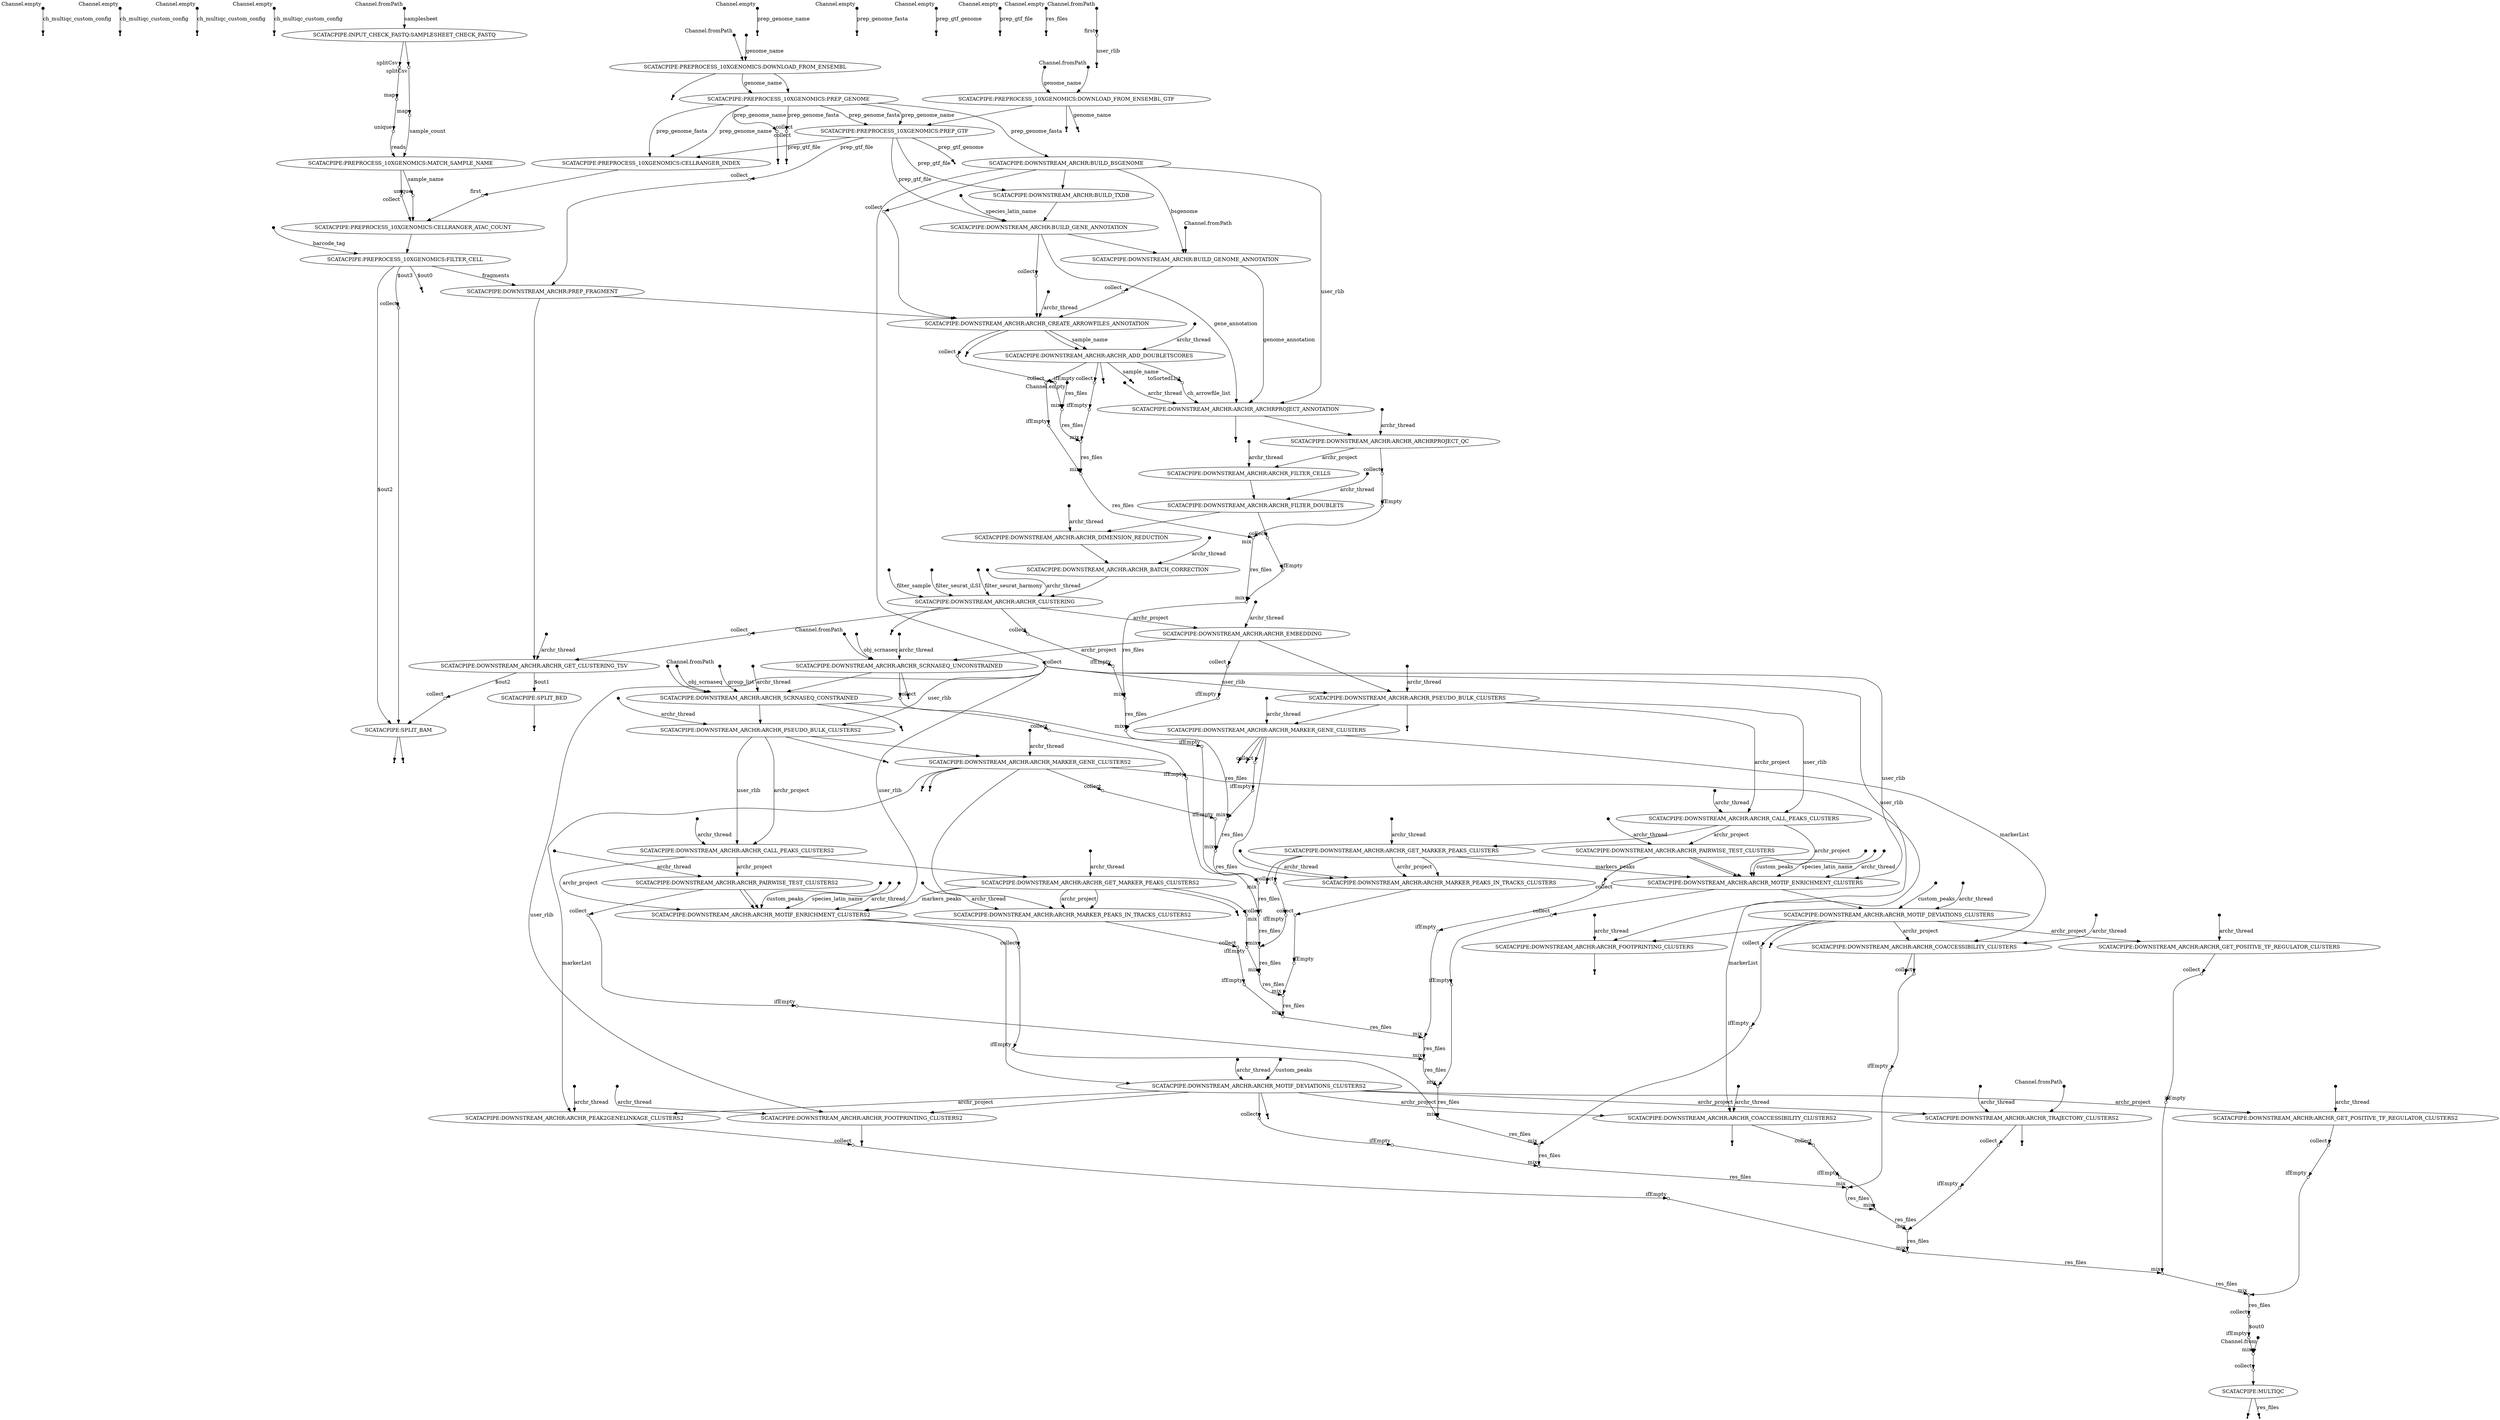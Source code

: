 digraph "pipeline_dag_20220621_094110" {
p0 [shape=point,label="",fixedsize=true,width=0.1,xlabel="Channel.empty"];
p1 [shape=point];
p0 -> p1 [label="ch_multiqc_custom_config"];

p2 [shape=point,label="",fixedsize=true,width=0.1,xlabel="Channel.empty"];
p3 [shape=point];
p2 -> p3 [label="ch_multiqc_custom_config"];

p4 [shape=point,label="",fixedsize=true,width=0.1,xlabel="Channel.empty"];
p5 [shape=point];
p4 -> p5 [label="ch_multiqc_custom_config"];

p6 [shape=point,label="",fixedsize=true,width=0.1,xlabel="Channel.empty"];
p7 [shape=point];
p6 -> p7 [label="ch_multiqc_custom_config"];

p8 [shape=point,label="",fixedsize=true,width=0.1,xlabel="Channel.fromPath"];
p9 [label="SCATACPIPE:INPUT_CHECK_FASTQ:SAMPLESHEET_CHECK_FASTQ"];
p8 -> p9 [label="samplesheet"];

p9 [label="SCATACPIPE:INPUT_CHECK_FASTQ:SAMPLESHEET_CHECK_FASTQ"];
p10 [shape=circle,label="",fixedsize=true,width=0.1,xlabel="splitCsv"];
p9 -> p10;

p9 [label="SCATACPIPE:INPUT_CHECK_FASTQ:SAMPLESHEET_CHECK_FASTQ"];
p13 [shape=circle,label="",fixedsize=true,width=0.1,xlabel="splitCsv"];
p9 -> p13;

p10 [shape=circle,label="",fixedsize=true,width=0.1,xlabel="splitCsv"];
p11 [shape=circle,label="",fixedsize=true,width=0.1,xlabel="map"];
p10 -> p11;

p11 [shape=circle,label="",fixedsize=true,width=0.1,xlabel="map"];
p12 [shape=circle,label="",fixedsize=true,width=0.1,xlabel="unique"];
p11 -> p12;

p12 [shape=circle,label="",fixedsize=true,width=0.1,xlabel="unique"];
p15 [label="SCATACPIPE:PREPROCESS_10XGENOMICS:MATCH_SAMPLE_NAME"];
p12 -> p15 [label="reads"];

p13 [shape=circle,label="",fixedsize=true,width=0.1,xlabel="splitCsv"];
p14 [shape=circle,label="",fixedsize=true,width=0.1,xlabel="map"];
p13 -> p14;

p14 [shape=circle,label="",fixedsize=true,width=0.1,xlabel="map"];
p15 [label="SCATACPIPE:PREPROCESS_10XGENOMICS:MATCH_SAMPLE_NAME"];
p14 -> p15 [label="sample_count"];

p15 [label="SCATACPIPE:PREPROCESS_10XGENOMICS:MATCH_SAMPLE_NAME"];
p29 [shape=circle,label="",fixedsize=true,width=0.1,xlabel="unique"];
p15 -> p29 [label="sample_name"];

p15 [label="SCATACPIPE:PREPROCESS_10XGENOMICS:MATCH_SAMPLE_NAME"];
p30 [shape=circle,label="",fixedsize=true,width=0.1,xlabel="collect"];
p15 -> p30;

p16 [shape=point,label="",fixedsize=true,width=0.1,xlabel="Channel.fromPath"];
p18 [label="SCATACPIPE:PREPROCESS_10XGENOMICS:DOWNLOAD_FROM_ENSEMBL"];
p16 -> p18;

p17 [shape=point,label="",fixedsize=true,width=0.1];
p18 [label="SCATACPIPE:PREPROCESS_10XGENOMICS:DOWNLOAD_FROM_ENSEMBL"];
p17 -> p18 [label="genome_name"];

p18 [label="SCATACPIPE:PREPROCESS_10XGENOMICS:DOWNLOAD_FROM_ENSEMBL"];
p20 [label="SCATACPIPE:PREPROCESS_10XGENOMICS:PREP_GENOME"];
p18 -> p20;

p18 [label="SCATACPIPE:PREPROCESS_10XGENOMICS:DOWNLOAD_FROM_ENSEMBL"];
p19 [shape=point];
p18 -> p19;

p18 [label="SCATACPIPE:PREPROCESS_10XGENOMICS:DOWNLOAD_FROM_ENSEMBL"];
p20 [label="SCATACPIPE:PREPROCESS_10XGENOMICS:PREP_GENOME"];
p18 -> p20 [label="genome_name"];

p20 [label="SCATACPIPE:PREPROCESS_10XGENOMICS:PREP_GENOME"];
p26 [label="SCATACPIPE:PREPROCESS_10XGENOMICS:PREP_GTF"];
p20 -> p26 [label="prep_genome_fasta"];

p20 [label="SCATACPIPE:PREPROCESS_10XGENOMICS:PREP_GENOME"];
p26 [label="SCATACPIPE:PREPROCESS_10XGENOMICS:PREP_GTF"];
p20 -> p26 [label="prep_genome_name"];

p21 [shape=point,label="",fixedsize=true,width=0.1,xlabel="Channel.fromPath"];
p23 [label="SCATACPIPE:PREPROCESS_10XGENOMICS:DOWNLOAD_FROM_ENSEMBL_GTF"];
p21 -> p23;

p22 [shape=point,label="",fixedsize=true,width=0.1];
p23 [label="SCATACPIPE:PREPROCESS_10XGENOMICS:DOWNLOAD_FROM_ENSEMBL_GTF"];
p22 -> p23 [label="genome_name"];

p23 [label="SCATACPIPE:PREPROCESS_10XGENOMICS:DOWNLOAD_FROM_ENSEMBL_GTF"];
p26 [label="SCATACPIPE:PREPROCESS_10XGENOMICS:PREP_GTF"];
p23 -> p26;

p23 [label="SCATACPIPE:PREPROCESS_10XGENOMICS:DOWNLOAD_FROM_ENSEMBL_GTF"];
p25 [shape=point];
p23 -> p25;

p23 [label="SCATACPIPE:PREPROCESS_10XGENOMICS:DOWNLOAD_FROM_ENSEMBL_GTF"];
p24 [shape=point];
p23 -> p24 [label="genome_name"];

p26 [label="SCATACPIPE:PREPROCESS_10XGENOMICS:PREP_GTF"];
p28 [label="SCATACPIPE:PREPROCESS_10XGENOMICS:CELLRANGER_INDEX"];
p26 -> p28 [label="prep_gtf_file"];

p26 [label="SCATACPIPE:PREPROCESS_10XGENOMICS:PREP_GTF"];
p27 [shape=point];
p26 -> p27 [label="prep_gtf_genome"];

p20 [label="SCATACPIPE:PREPROCESS_10XGENOMICS:PREP_GENOME"];
p28 [label="SCATACPIPE:PREPROCESS_10XGENOMICS:CELLRANGER_INDEX"];
p20 -> p28 [label="prep_genome_fasta"];

p20 [label="SCATACPIPE:PREPROCESS_10XGENOMICS:PREP_GENOME"];
p28 [label="SCATACPIPE:PREPROCESS_10XGENOMICS:CELLRANGER_INDEX"];
p20 -> p28 [label="prep_genome_name"];

p28 [label="SCATACPIPE:PREPROCESS_10XGENOMICS:CELLRANGER_INDEX"];
p31 [shape=circle,label="",fixedsize=true,width=0.1,xlabel="first"];
p28 -> p31;

p29 [shape=circle,label="",fixedsize=true,width=0.1,xlabel="unique"];
p32 [label="SCATACPIPE:PREPROCESS_10XGENOMICS:CELLRANGER_ATAC_COUNT"];
p29 -> p32;

p30 [shape=circle,label="",fixedsize=true,width=0.1,xlabel="collect"];
p32 [label="SCATACPIPE:PREPROCESS_10XGENOMICS:CELLRANGER_ATAC_COUNT"];
p30 -> p32;

p31 [shape=circle,label="",fixedsize=true,width=0.1,xlabel="first"];
p32 [label="SCATACPIPE:PREPROCESS_10XGENOMICS:CELLRANGER_ATAC_COUNT"];
p31 -> p32;

p32 [label="SCATACPIPE:PREPROCESS_10XGENOMICS:CELLRANGER_ATAC_COUNT"];
p34 [label="SCATACPIPE:PREPROCESS_10XGENOMICS:FILTER_CELL"];
p32 -> p34;

p33 [shape=point,label="",fixedsize=true,width=0.1];
p34 [label="SCATACPIPE:PREPROCESS_10XGENOMICS:FILTER_CELL"];
p33 -> p34 [label="barcode_tag"];

p34 [label="SCATACPIPE:PREPROCESS_10XGENOMICS:FILTER_CELL"];
p265 [label="SCATACPIPE:SPLIT_BAM"];
p34 -> p265 [label="$out2"];

p34 [label="SCATACPIPE:PREPROCESS_10XGENOMICS:FILTER_CELL"];
p35 [shape=point];
p34 -> p35 [label="$out0"];

p34 [label="SCATACPIPE:PREPROCESS_10XGENOMICS:FILTER_CELL"];
p60 [label="SCATACPIPE:DOWNSTREAM_ARCHR:PREP_FRAGMENT"];
p34 -> p60 [label="fragments"];

p34 [label="SCATACPIPE:PREPROCESS_10XGENOMICS:FILTER_CELL"];
p264 [shape=circle,label="",fixedsize=true,width=0.1,xlabel="collect"];
p34 -> p264 [label="$out3"];

p36 [shape=point,label="",fixedsize=true,width=0.1,xlabel="Channel.empty"];
p37 [shape=point];
p36 -> p37 [label="prep_genome_name"];

p38 [shape=point,label="",fixedsize=true,width=0.1,xlabel="Channel.empty"];
p39 [shape=point];
p38 -> p39 [label="prep_genome_fasta"];

p40 [shape=point,label="",fixedsize=true,width=0.1,xlabel="Channel.empty"];
p41 [shape=point];
p40 -> p41 [label="prep_gtf_genome"];

p42 [shape=point,label="",fixedsize=true,width=0.1,xlabel="Channel.empty"];
p43 [shape=point];
p42 -> p43 [label="prep_gtf_file"];

p44 [shape=point,label="",fixedsize=true,width=0.1,xlabel="Channel.empty"];
p45 [shape=point];
p44 -> p45 [label="res_files"];

p20 [label="SCATACPIPE:PREPROCESS_10XGENOMICS:PREP_GENOME"];
p46 [shape=circle,label="",fixedsize=true,width=0.1,xlabel="collect"];
p20 -> p46 [label="prep_genome_name"];

p46 [shape=circle,label="",fixedsize=true,width=0.1,xlabel="collect"];
p47 [shape=point];
p46 -> p47;

p20 [label="SCATACPIPE:PREPROCESS_10XGENOMICS:PREP_GENOME"];
p48 [shape=circle,label="",fixedsize=true,width=0.1,xlabel="collect"];
p20 -> p48 [label="prep_genome_fasta"];

p48 [shape=circle,label="",fixedsize=true,width=0.1,xlabel="collect"];
p49 [shape=point];
p48 -> p49;

p26 [label="SCATACPIPE:PREPROCESS_10XGENOMICS:PREP_GTF"];
p50 [shape=circle,label="",fixedsize=true,width=0.1,xlabel="collect"];
p26 -> p50 [label="prep_gtf_file"];

p50 [shape=circle,label="",fixedsize=true,width=0.1,xlabel="collect"];
p60 [label="SCATACPIPE:DOWNSTREAM_ARCHR:PREP_FRAGMENT"];
p50 -> p60;

p51 [shape=point,label="",fixedsize=true,width=0.1,xlabel="Channel.fromPath"];
p52 [shape=circle,label="",fixedsize=true,width=0.1,xlabel="first"];
p51 -> p52;

p52 [shape=circle,label="",fixedsize=true,width=0.1,xlabel="first"];
p53 [shape=point];
p52 -> p53 [label="user_rlib"];

p20 [label="SCATACPIPE:PREPROCESS_10XGENOMICS:PREP_GENOME"];
p54 [label="SCATACPIPE:DOWNSTREAM_ARCHR:BUILD_BSGENOME"];
p20 -> p54 [label="prep_genome_fasta"];

p54 [label="SCATACPIPE:DOWNSTREAM_ARCHR:BUILD_BSGENOME"];
p55 [label="SCATACPIPE:DOWNSTREAM_ARCHR:BUILD_TXDB"];
p54 -> p55;

p54 [label="SCATACPIPE:DOWNSTREAM_ARCHR:BUILD_BSGENOME"];
p63 [shape=circle,label="",fixedsize=true,width=0.1,xlabel="collect"];
p54 -> p63;

p26 [label="SCATACPIPE:PREPROCESS_10XGENOMICS:PREP_GTF"];
p55 [label="SCATACPIPE:DOWNSTREAM_ARCHR:BUILD_TXDB"];
p26 -> p55 [label="prep_gtf_file"];

p55 [label="SCATACPIPE:DOWNSTREAM_ARCHR:BUILD_TXDB"];
p57 [label="SCATACPIPE:DOWNSTREAM_ARCHR:BUILD_GENE_ANNOTATION"];
p55 -> p57;

p26 [label="SCATACPIPE:PREPROCESS_10XGENOMICS:PREP_GTF"];
p57 [label="SCATACPIPE:DOWNSTREAM_ARCHR:BUILD_GENE_ANNOTATION"];
p26 -> p57 [label="prep_gtf_file"];

p56 [shape=point,label="",fixedsize=true,width=0.1];
p57 [label="SCATACPIPE:DOWNSTREAM_ARCHR:BUILD_GENE_ANNOTATION"];
p56 -> p57 [label="species_latin_name"];

p57 [label="SCATACPIPE:DOWNSTREAM_ARCHR:BUILD_GENE_ANNOTATION"];
p59 [label="SCATACPIPE:DOWNSTREAM_ARCHR:BUILD_GENOME_ANNOTATION"];
p57 -> p59;

p58 [shape=point,label="",fixedsize=true,width=0.1,xlabel="Channel.fromPath"];
p59 [label="SCATACPIPE:DOWNSTREAM_ARCHR:BUILD_GENOME_ANNOTATION"];
p58 -> p59;

p54 [label="SCATACPIPE:DOWNSTREAM_ARCHR:BUILD_BSGENOME"];
p59 [label="SCATACPIPE:DOWNSTREAM_ARCHR:BUILD_GENOME_ANNOTATION"];
p54 -> p59 [label="bsgenome"];

p59 [label="SCATACPIPE:DOWNSTREAM_ARCHR:BUILD_GENOME_ANNOTATION"];
p62 [shape=circle,label="",fixedsize=true,width=0.1,xlabel="collect"];
p59 -> p62;

p60 [label="SCATACPIPE:DOWNSTREAM_ARCHR:PREP_FRAGMENT"];
p65 [label="SCATACPIPE:DOWNSTREAM_ARCHR:ARCHR_CREATE_ARROWFILES_ANNOTATION"];
p60 -> p65;

p57 [label="SCATACPIPE:DOWNSTREAM_ARCHR:BUILD_GENE_ANNOTATION"];
p61 [shape=circle,label="",fixedsize=true,width=0.1,xlabel="collect"];
p57 -> p61;

p61 [shape=circle,label="",fixedsize=true,width=0.1,xlabel="collect"];
p65 [label="SCATACPIPE:DOWNSTREAM_ARCHR:ARCHR_CREATE_ARROWFILES_ANNOTATION"];
p61 -> p65;

p62 [shape=circle,label="",fixedsize=true,width=0.1,xlabel="collect"];
p65 [label="SCATACPIPE:DOWNSTREAM_ARCHR:ARCHR_CREATE_ARROWFILES_ANNOTATION"];
p62 -> p65;

p63 [shape=circle,label="",fixedsize=true,width=0.1,xlabel="collect"];
p65 [label="SCATACPIPE:DOWNSTREAM_ARCHR:ARCHR_CREATE_ARROWFILES_ANNOTATION"];
p63 -> p65;

p64 [shape=point,label="",fixedsize=true,width=0.1];
p65 [label="SCATACPIPE:DOWNSTREAM_ARCHR:ARCHR_CREATE_ARROWFILES_ANNOTATION"];
p64 -> p65 [label="archr_thread"];

p65 [label="SCATACPIPE:DOWNSTREAM_ARCHR:ARCHR_CREATE_ARROWFILES_ANNOTATION"];
p68 [label="SCATACPIPE:DOWNSTREAM_ARCHR:ARCHR_ADD_DOUBLETSCORES"];
p65 -> p68 [label="sample_name"];

p65 [label="SCATACPIPE:DOWNSTREAM_ARCHR:ARCHR_CREATE_ARROWFILES_ANNOTATION"];
p66 [shape=point];
p65 -> p66;

p65 [label="SCATACPIPE:DOWNSTREAM_ARCHR:ARCHR_CREATE_ARROWFILES_ANNOTATION"];
p68 [label="SCATACPIPE:DOWNSTREAM_ARCHR:ARCHR_ADD_DOUBLETSCORES"];
p65 -> p68;

p65 [label="SCATACPIPE:DOWNSTREAM_ARCHR:ARCHR_CREATE_ARROWFILES_ANNOTATION"];
p179 [shape=circle,label="",fixedsize=true,width=0.1,xlabel="collect"];
p65 -> p179;

p67 [shape=point,label="",fixedsize=true,width=0.1];
p68 [label="SCATACPIPE:DOWNSTREAM_ARCHR:ARCHR_ADD_DOUBLETSCORES"];
p67 -> p68 [label="archr_thread"];

p68 [label="SCATACPIPE:DOWNSTREAM_ARCHR:ARCHR_ADD_DOUBLETSCORES"];
p70 [shape=point];
p68 -> p70 [label="sample_name"];

p68 [label="SCATACPIPE:DOWNSTREAM_ARCHR:ARCHR_ADD_DOUBLETSCORES"];
p69 [shape=point];
p68 -> p69;

p68 [label="SCATACPIPE:DOWNSTREAM_ARCHR:ARCHR_ADD_DOUBLETSCORES"];
p71 [shape=circle,label="",fixedsize=true,width=0.1,xlabel="toSortedList"];
p68 -> p71;

p68 [label="SCATACPIPE:DOWNSTREAM_ARCHR:ARCHR_ADD_DOUBLETSCORES"];
p182 [shape=circle,label="",fixedsize=true,width=0.1,xlabel="collect"];
p68 -> p182;

p68 [label="SCATACPIPE:DOWNSTREAM_ARCHR:ARCHR_ADD_DOUBLETSCORES"];
p185 [shape=circle,label="",fixedsize=true,width=0.1,xlabel="collect"];
p68 -> p185;

p71 [shape=circle,label="",fixedsize=true,width=0.1,xlabel="toSortedList"];
p73 [label="SCATACPIPE:DOWNSTREAM_ARCHR:ARCHR_ARCHRPROJECT_ANNOTATION"];
p71 -> p73 [label="ch_arrowfile_list"];

p57 [label="SCATACPIPE:DOWNSTREAM_ARCHR:BUILD_GENE_ANNOTATION"];
p73 [label="SCATACPIPE:DOWNSTREAM_ARCHR:ARCHR_ARCHRPROJECT_ANNOTATION"];
p57 -> p73 [label="gene_annotation"];

p59 [label="SCATACPIPE:DOWNSTREAM_ARCHR:BUILD_GENOME_ANNOTATION"];
p73 [label="SCATACPIPE:DOWNSTREAM_ARCHR:ARCHR_ARCHRPROJECT_ANNOTATION"];
p59 -> p73 [label="genome_annotation"];

p54 [label="SCATACPIPE:DOWNSTREAM_ARCHR:BUILD_BSGENOME"];
p73 [label="SCATACPIPE:DOWNSTREAM_ARCHR:ARCHR_ARCHRPROJECT_ANNOTATION"];
p54 -> p73 [label="user_rlib"];

p72 [shape=point,label="",fixedsize=true,width=0.1];
p73 [label="SCATACPIPE:DOWNSTREAM_ARCHR:ARCHR_ARCHRPROJECT_ANNOTATION"];
p72 -> p73 [label="archr_thread"];

p73 [label="SCATACPIPE:DOWNSTREAM_ARCHR:ARCHR_ARCHRPROJECT_ANNOTATION"];
p74 [shape=point];
p73 -> p74;

p73 [label="SCATACPIPE:DOWNSTREAM_ARCHR:ARCHR_ARCHRPROJECT_ANNOTATION"];
p76 [label="SCATACPIPE:DOWNSTREAM_ARCHR:ARCHR_ARCHRPROJECT_QC"];
p73 -> p76;

p75 [shape=point,label="",fixedsize=true,width=0.1];
p76 [label="SCATACPIPE:DOWNSTREAM_ARCHR:ARCHR_ARCHRPROJECT_QC"];
p75 -> p76 [label="archr_thread"];

p76 [label="SCATACPIPE:DOWNSTREAM_ARCHR:ARCHR_ARCHRPROJECT_QC"];
p79 [label="SCATACPIPE:DOWNSTREAM_ARCHR:ARCHR_FILTER_CELLS"];
p76 -> p79 [label="archr_project"];

p76 [label="SCATACPIPE:DOWNSTREAM_ARCHR:ARCHR_ARCHRPROJECT_QC"];
p188 [shape=circle,label="",fixedsize=true,width=0.1,xlabel="collect"];
p76 -> p188;

p54 [label="SCATACPIPE:DOWNSTREAM_ARCHR:BUILD_BSGENOME"];
p77 [shape=circle,label="",fixedsize=true,width=0.1,xlabel="collect"];
p54 -> p77;

p77 [shape=circle,label="",fixedsize=true,width=0.1,xlabel="collect"];
p98 [label="SCATACPIPE:DOWNSTREAM_ARCHR:ARCHR_PSEUDO_BULK_CLUSTERS"];
p77 -> p98 [label="user_rlib"];

p78 [shape=point,label="",fixedsize=true,width=0.1];
p79 [label="SCATACPIPE:DOWNSTREAM_ARCHR:ARCHR_FILTER_CELLS"];
p78 -> p79 [label="archr_thread"];

p79 [label="SCATACPIPE:DOWNSTREAM_ARCHR:ARCHR_FILTER_CELLS"];
p81 [label="SCATACPIPE:DOWNSTREAM_ARCHR:ARCHR_FILTER_DOUBLETS"];
p79 -> p81;

p80 [shape=point,label="",fixedsize=true,width=0.1];
p81 [label="SCATACPIPE:DOWNSTREAM_ARCHR:ARCHR_FILTER_DOUBLETS"];
p80 -> p81 [label="archr_thread"];

p81 [label="SCATACPIPE:DOWNSTREAM_ARCHR:ARCHR_FILTER_DOUBLETS"];
p83 [label="SCATACPIPE:DOWNSTREAM_ARCHR:ARCHR_DIMENSION_REDUCTION"];
p81 -> p83;

p81 [label="SCATACPIPE:DOWNSTREAM_ARCHR:ARCHR_FILTER_DOUBLETS"];
p191 [shape=circle,label="",fixedsize=true,width=0.1,xlabel="collect"];
p81 -> p191;

p82 [shape=point,label="",fixedsize=true,width=0.1];
p83 [label="SCATACPIPE:DOWNSTREAM_ARCHR:ARCHR_DIMENSION_REDUCTION"];
p82 -> p83 [label="archr_thread"];

p83 [label="SCATACPIPE:DOWNSTREAM_ARCHR:ARCHR_DIMENSION_REDUCTION"];
p85 [label="SCATACPIPE:DOWNSTREAM_ARCHR:ARCHR_BATCH_CORRECTION"];
p83 -> p85;

p84 [shape=point,label="",fixedsize=true,width=0.1];
p85 [label="SCATACPIPE:DOWNSTREAM_ARCHR:ARCHR_BATCH_CORRECTION"];
p84 -> p85 [label="archr_thread"];

p85 [label="SCATACPIPE:DOWNSTREAM_ARCHR:ARCHR_BATCH_CORRECTION"];
p90 [label="SCATACPIPE:DOWNSTREAM_ARCHR:ARCHR_CLUSTERING"];
p85 -> p90;

p86 [shape=point,label="",fixedsize=true,width=0.1];
p90 [label="SCATACPIPE:DOWNSTREAM_ARCHR:ARCHR_CLUSTERING"];
p86 -> p90 [label="filter_sample"];

p87 [shape=point,label="",fixedsize=true,width=0.1];
p90 [label="SCATACPIPE:DOWNSTREAM_ARCHR:ARCHR_CLUSTERING"];
p87 -> p90 [label="filter_seurat_iLSI"];

p88 [shape=point,label="",fixedsize=true,width=0.1];
p90 [label="SCATACPIPE:DOWNSTREAM_ARCHR:ARCHR_CLUSTERING"];
p88 -> p90 [label="filter_seurat_harmony"];

p89 [shape=point,label="",fixedsize=true,width=0.1];
p90 [label="SCATACPIPE:DOWNSTREAM_ARCHR:ARCHR_CLUSTERING"];
p89 -> p90 [label="archr_thread"];

p90 [label="SCATACPIPE:DOWNSTREAM_ARCHR:ARCHR_CLUSTERING"];
p92 [shape=circle,label="",fixedsize=true,width=0.1,xlabel="collect"];
p90 -> p92;

p90 [label="SCATACPIPE:DOWNSTREAM_ARCHR:ARCHR_CLUSTERING"];
p91 [shape=point];
p90 -> p91;

p90 [label="SCATACPIPE:DOWNSTREAM_ARCHR:ARCHR_CLUSTERING"];
p194 [shape=circle,label="",fixedsize=true,width=0.1,xlabel="collect"];
p90 -> p194;

p92 [shape=circle,label="",fixedsize=true,width=0.1,xlabel="collect"];
p94 [label="SCATACPIPE:DOWNSTREAM_ARCHR:ARCHR_GET_CLUSTERING_TSV"];
p92 -> p94;

p60 [label="SCATACPIPE:DOWNSTREAM_ARCHR:PREP_FRAGMENT"];
p94 [label="SCATACPIPE:DOWNSTREAM_ARCHR:ARCHR_GET_CLUSTERING_TSV"];
p60 -> p94;

p93 [shape=point,label="",fixedsize=true,width=0.1];
p94 [label="SCATACPIPE:DOWNSTREAM_ARCHR:ARCHR_GET_CLUSTERING_TSV"];
p93 -> p94 [label="archr_thread"];

p94 [label="SCATACPIPE:DOWNSTREAM_ARCHR:ARCHR_GET_CLUSTERING_TSV"];
p261 [label="SCATACPIPE:SPLIT_BED"];
p94 -> p261 [label="$out1"];

p94 [label="SCATACPIPE:DOWNSTREAM_ARCHR:ARCHR_GET_CLUSTERING_TSV"];
p263 [shape=circle,label="",fixedsize=true,width=0.1,xlabel="collect"];
p94 -> p263 [label="$out2"];

p90 [label="SCATACPIPE:DOWNSTREAM_ARCHR:ARCHR_CLUSTERING"];
p96 [label="SCATACPIPE:DOWNSTREAM_ARCHR:ARCHR_EMBEDDING"];
p90 -> p96 [label="archr_project"];

p95 [shape=point,label="",fixedsize=true,width=0.1];
p96 [label="SCATACPIPE:DOWNSTREAM_ARCHR:ARCHR_EMBEDDING"];
p95 -> p96 [label="archr_thread"];

p96 [label="SCATACPIPE:DOWNSTREAM_ARCHR:ARCHR_EMBEDDING"];
p98 [label="SCATACPIPE:DOWNSTREAM_ARCHR:ARCHR_PSEUDO_BULK_CLUSTERS"];
p96 -> p98;

p96 [label="SCATACPIPE:DOWNSTREAM_ARCHR:ARCHR_EMBEDDING"];
p197 [shape=circle,label="",fixedsize=true,width=0.1,xlabel="collect"];
p96 -> p197;

p97 [shape=point,label="",fixedsize=true,width=0.1];
p98 [label="SCATACPIPE:DOWNSTREAM_ARCHR:ARCHR_PSEUDO_BULK_CLUSTERS"];
p97 -> p98 [label="archr_thread"];

p98 [label="SCATACPIPE:DOWNSTREAM_ARCHR:ARCHR_PSEUDO_BULK_CLUSTERS"];
p115 [label="SCATACPIPE:DOWNSTREAM_ARCHR:ARCHR_MARKER_GENE_CLUSTERS"];
p98 -> p115;

p98 [label="SCATACPIPE:DOWNSTREAM_ARCHR:ARCHR_PSEUDO_BULK_CLUSTERS"];
p99 [shape=point];
p98 -> p99;

p98 [label="SCATACPIPE:DOWNSTREAM_ARCHR:ARCHR_PSEUDO_BULK_CLUSTERS"];
p123 [label="SCATACPIPE:DOWNSTREAM_ARCHR:ARCHR_CALL_PEAKS_CLUSTERS"];
p98 -> p123 [label="user_rlib"];

p100 [shape=point,label="",fixedsize=true,width=0.1,xlabel="Channel.fromPath"];
p103 [label="SCATACPIPE:DOWNSTREAM_ARCHR:ARCHR_SCRNASEQ_UNCONSTRAINED"];
p100 -> p103;

p96 [label="SCATACPIPE:DOWNSTREAM_ARCHR:ARCHR_EMBEDDING"];
p103 [label="SCATACPIPE:DOWNSTREAM_ARCHR:ARCHR_SCRNASEQ_UNCONSTRAINED"];
p96 -> p103 [label="archr_project"];

p101 [shape=point,label="",fixedsize=true,width=0.1];
p103 [label="SCATACPIPE:DOWNSTREAM_ARCHR:ARCHR_SCRNASEQ_UNCONSTRAINED"];
p101 -> p103 [label="obj_scrnaseq"];

p102 [shape=point,label="",fixedsize=true,width=0.1];
p103 [label="SCATACPIPE:DOWNSTREAM_ARCHR:ARCHR_SCRNASEQ_UNCONSTRAINED"];
p102 -> p103 [label="archr_thread"];

p103 [label="SCATACPIPE:DOWNSTREAM_ARCHR:ARCHR_SCRNASEQ_UNCONSTRAINED"];
p109 [label="SCATACPIPE:DOWNSTREAM_ARCHR:ARCHR_SCRNASEQ_CONSTRAINED"];
p103 -> p109;

p103 [label="SCATACPIPE:DOWNSTREAM_ARCHR:ARCHR_SCRNASEQ_UNCONSTRAINED"];
p104 [shape=point];
p103 -> p104;

p103 [label="SCATACPIPE:DOWNSTREAM_ARCHR:ARCHR_SCRNASEQ_UNCONSTRAINED"];
p206 [shape=circle,label="",fixedsize=true,width=0.1,xlabel="collect"];
p103 -> p206;

p105 [shape=point,label="",fixedsize=true,width=0.1,xlabel="Channel.fromPath"];
p109 [label="SCATACPIPE:DOWNSTREAM_ARCHR:ARCHR_SCRNASEQ_CONSTRAINED"];
p105 -> p109;

p106 [shape=point,label="",fixedsize=true,width=0.1];
p109 [label="SCATACPIPE:DOWNSTREAM_ARCHR:ARCHR_SCRNASEQ_CONSTRAINED"];
p106 -> p109 [label="obj_scrnaseq"];

p107 [shape=point,label="",fixedsize=true,width=0.1];
p109 [label="SCATACPIPE:DOWNSTREAM_ARCHR:ARCHR_SCRNASEQ_CONSTRAINED"];
p107 -> p109 [label="group_list"];

p108 [shape=point,label="",fixedsize=true,width=0.1];
p109 [label="SCATACPIPE:DOWNSTREAM_ARCHR:ARCHR_SCRNASEQ_CONSTRAINED"];
p108 -> p109 [label="archr_thread"];

p109 [label="SCATACPIPE:DOWNSTREAM_ARCHR:ARCHR_SCRNASEQ_CONSTRAINED"];
p112 [label="SCATACPIPE:DOWNSTREAM_ARCHR:ARCHR_PSEUDO_BULK_CLUSTERS2"];
p109 -> p112;

p109 [label="SCATACPIPE:DOWNSTREAM_ARCHR:ARCHR_SCRNASEQ_CONSTRAINED"];
p209 [shape=circle,label="",fixedsize=true,width=0.1,xlabel="collect"];
p109 -> p209;

p109 [label="SCATACPIPE:DOWNSTREAM_ARCHR:ARCHR_SCRNASEQ_CONSTRAINED"];
p110 [shape=point];
p109 -> p110;

p77 [shape=circle,label="",fixedsize=true,width=0.1,xlabel="collect"];
p112 [label="SCATACPIPE:DOWNSTREAM_ARCHR:ARCHR_PSEUDO_BULK_CLUSTERS2"];
p77 -> p112 [label="user_rlib"];

p111 [shape=point,label="",fixedsize=true,width=0.1];
p112 [label="SCATACPIPE:DOWNSTREAM_ARCHR:ARCHR_PSEUDO_BULK_CLUSTERS2"];
p111 -> p112 [label="archr_thread"];

p112 [label="SCATACPIPE:DOWNSTREAM_ARCHR:ARCHR_PSEUDO_BULK_CLUSTERS2"];
p119 [label="SCATACPIPE:DOWNSTREAM_ARCHR:ARCHR_MARKER_GENE_CLUSTERS2"];
p112 -> p119;

p112 [label="SCATACPIPE:DOWNSTREAM_ARCHR:ARCHR_PSEUDO_BULK_CLUSTERS2"];
p113 [shape=point];
p112 -> p113;

p112 [label="SCATACPIPE:DOWNSTREAM_ARCHR:ARCHR_PSEUDO_BULK_CLUSTERS2"];
p125 [label="SCATACPIPE:DOWNSTREAM_ARCHR:ARCHR_CALL_PEAKS_CLUSTERS2"];
p112 -> p125 [label="user_rlib"];

p114 [shape=point,label="",fixedsize=true,width=0.1];
p115 [label="SCATACPIPE:DOWNSTREAM_ARCHR:ARCHR_MARKER_GENE_CLUSTERS"];
p114 -> p115 [label="archr_thread"];

p115 [label="SCATACPIPE:DOWNSTREAM_ARCHR:ARCHR_MARKER_GENE_CLUSTERS"];
p117 [shape=point];
p115 -> p117;

p115 [label="SCATACPIPE:DOWNSTREAM_ARCHR:ARCHR_MARKER_GENE_CLUSTERS"];
p116 [shape=point];
p115 -> p116;

p115 [label="SCATACPIPE:DOWNSTREAM_ARCHR:ARCHR_MARKER_GENE_CLUSTERS"];
p133 [label="SCATACPIPE:DOWNSTREAM_ARCHR:ARCHR_MARKER_PEAKS_IN_TRACKS_CLUSTERS"];
p115 -> p133;

p115 [label="SCATACPIPE:DOWNSTREAM_ARCHR:ARCHR_MARKER_GENE_CLUSTERS"];
p200 [shape=circle,label="",fixedsize=true,width=0.1,xlabel="collect"];
p115 -> p200;

p118 [shape=point,label="",fixedsize=true,width=0.1];
p119 [label="SCATACPIPE:DOWNSTREAM_ARCHR:ARCHR_MARKER_GENE_CLUSTERS2"];
p118 -> p119 [label="archr_thread"];

p119 [label="SCATACPIPE:DOWNSTREAM_ARCHR:ARCHR_MARKER_GENE_CLUSTERS2"];
p121 [shape=point];
p119 -> p121;

p119 [label="SCATACPIPE:DOWNSTREAM_ARCHR:ARCHR_MARKER_GENE_CLUSTERS2"];
p120 [shape=point];
p119 -> p120;

p119 [label="SCATACPIPE:DOWNSTREAM_ARCHR:ARCHR_MARKER_GENE_CLUSTERS2"];
p135 [label="SCATACPIPE:DOWNSTREAM_ARCHR:ARCHR_MARKER_PEAKS_IN_TRACKS_CLUSTERS2"];
p119 -> p135;

p119 [label="SCATACPIPE:DOWNSTREAM_ARCHR:ARCHR_MARKER_GENE_CLUSTERS2"];
p203 [shape=circle,label="",fixedsize=true,width=0.1,xlabel="collect"];
p119 -> p203;

p98 [label="SCATACPIPE:DOWNSTREAM_ARCHR:ARCHR_PSEUDO_BULK_CLUSTERS"];
p123 [label="SCATACPIPE:DOWNSTREAM_ARCHR:ARCHR_CALL_PEAKS_CLUSTERS"];
p98 -> p123 [label="archr_project"];

p122 [shape=point,label="",fixedsize=true,width=0.1];
p123 [label="SCATACPIPE:DOWNSTREAM_ARCHR:ARCHR_CALL_PEAKS_CLUSTERS"];
p122 -> p123 [label="archr_thread"];

p123 [label="SCATACPIPE:DOWNSTREAM_ARCHR:ARCHR_CALL_PEAKS_CLUSTERS"];
p127 [label="SCATACPIPE:DOWNSTREAM_ARCHR:ARCHR_GET_MARKER_PEAKS_CLUSTERS"];
p123 -> p127;

p112 [label="SCATACPIPE:DOWNSTREAM_ARCHR:ARCHR_PSEUDO_BULK_CLUSTERS2"];
p125 [label="SCATACPIPE:DOWNSTREAM_ARCHR:ARCHR_CALL_PEAKS_CLUSTERS2"];
p112 -> p125 [label="archr_project"];

p124 [shape=point,label="",fixedsize=true,width=0.1];
p125 [label="SCATACPIPE:DOWNSTREAM_ARCHR:ARCHR_CALL_PEAKS_CLUSTERS2"];
p124 -> p125 [label="archr_thread"];

p125 [label="SCATACPIPE:DOWNSTREAM_ARCHR:ARCHR_CALL_PEAKS_CLUSTERS2"];
p130 [label="SCATACPIPE:DOWNSTREAM_ARCHR:ARCHR_GET_MARKER_PEAKS_CLUSTERS2"];
p125 -> p130;

p126 [shape=point,label="",fixedsize=true,width=0.1];
p127 [label="SCATACPIPE:DOWNSTREAM_ARCHR:ARCHR_GET_MARKER_PEAKS_CLUSTERS"];
p126 -> p127 [label="archr_thread"];

p127 [label="SCATACPIPE:DOWNSTREAM_ARCHR:ARCHR_GET_MARKER_PEAKS_CLUSTERS"];
p133 [label="SCATACPIPE:DOWNSTREAM_ARCHR:ARCHR_MARKER_PEAKS_IN_TRACKS_CLUSTERS"];
p127 -> p133 [label="archr_project"];

p127 [label="SCATACPIPE:DOWNSTREAM_ARCHR:ARCHR_GET_MARKER_PEAKS_CLUSTERS"];
p133 [label="SCATACPIPE:DOWNSTREAM_ARCHR:ARCHR_MARKER_PEAKS_IN_TRACKS_CLUSTERS"];
p127 -> p133;

p127 [label="SCATACPIPE:DOWNSTREAM_ARCHR:ARCHR_GET_MARKER_PEAKS_CLUSTERS"];
p128 [shape=point];
p127 -> p128;

p127 [label="SCATACPIPE:DOWNSTREAM_ARCHR:ARCHR_GET_MARKER_PEAKS_CLUSTERS"];
p212 [shape=circle,label="",fixedsize=true,width=0.1,xlabel="collect"];
p127 -> p212;

p129 [shape=point,label="",fixedsize=true,width=0.1];
p130 [label="SCATACPIPE:DOWNSTREAM_ARCHR:ARCHR_GET_MARKER_PEAKS_CLUSTERS2"];
p129 -> p130 [label="archr_thread"];

p130 [label="SCATACPIPE:DOWNSTREAM_ARCHR:ARCHR_GET_MARKER_PEAKS_CLUSTERS2"];
p135 [label="SCATACPIPE:DOWNSTREAM_ARCHR:ARCHR_MARKER_PEAKS_IN_TRACKS_CLUSTERS2"];
p130 -> p135 [label="archr_project"];

p130 [label="SCATACPIPE:DOWNSTREAM_ARCHR:ARCHR_GET_MARKER_PEAKS_CLUSTERS2"];
p135 [label="SCATACPIPE:DOWNSTREAM_ARCHR:ARCHR_MARKER_PEAKS_IN_TRACKS_CLUSTERS2"];
p130 -> p135;

p130 [label="SCATACPIPE:DOWNSTREAM_ARCHR:ARCHR_GET_MARKER_PEAKS_CLUSTERS2"];
p131 [shape=point];
p130 -> p131;

p130 [label="SCATACPIPE:DOWNSTREAM_ARCHR:ARCHR_GET_MARKER_PEAKS_CLUSTERS2"];
p215 [shape=circle,label="",fixedsize=true,width=0.1,xlabel="collect"];
p130 -> p215;

p132 [shape=point,label="",fixedsize=true,width=0.1];
p133 [label="SCATACPIPE:DOWNSTREAM_ARCHR:ARCHR_MARKER_PEAKS_IN_TRACKS_CLUSTERS"];
p132 -> p133 [label="archr_thread"];

p133 [label="SCATACPIPE:DOWNSTREAM_ARCHR:ARCHR_MARKER_PEAKS_IN_TRACKS_CLUSTERS"];
p218 [shape=circle,label="",fixedsize=true,width=0.1,xlabel="collect"];
p133 -> p218;

p134 [shape=point,label="",fixedsize=true,width=0.1];
p135 [label="SCATACPIPE:DOWNSTREAM_ARCHR:ARCHR_MARKER_PEAKS_IN_TRACKS_CLUSTERS2"];
p134 -> p135 [label="archr_thread"];

p135 [label="SCATACPIPE:DOWNSTREAM_ARCHR:ARCHR_MARKER_PEAKS_IN_TRACKS_CLUSTERS2"];
p221 [shape=circle,label="",fixedsize=true,width=0.1,xlabel="collect"];
p135 -> p221;

p123 [label="SCATACPIPE:DOWNSTREAM_ARCHR:ARCHR_CALL_PEAKS_CLUSTERS"];
p137 [label="SCATACPIPE:DOWNSTREAM_ARCHR:ARCHR_PAIRWISE_TEST_CLUSTERS"];
p123 -> p137 [label="archr_project"];

p136 [shape=point,label="",fixedsize=true,width=0.1];
p137 [label="SCATACPIPE:DOWNSTREAM_ARCHR:ARCHR_PAIRWISE_TEST_CLUSTERS"];
p136 -> p137 [label="archr_thread"];

p137 [label="SCATACPIPE:DOWNSTREAM_ARCHR:ARCHR_PAIRWISE_TEST_CLUSTERS"];
p143 [label="SCATACPIPE:DOWNSTREAM_ARCHR:ARCHR_MOTIF_ENRICHMENT_CLUSTERS"];
p137 -> p143;

p137 [label="SCATACPIPE:DOWNSTREAM_ARCHR:ARCHR_PAIRWISE_TEST_CLUSTERS"];
p143 [label="SCATACPIPE:DOWNSTREAM_ARCHR:ARCHR_MOTIF_ENRICHMENT_CLUSTERS"];
p137 -> p143;

p137 [label="SCATACPIPE:DOWNSTREAM_ARCHR:ARCHR_PAIRWISE_TEST_CLUSTERS"];
p224 [shape=circle,label="",fixedsize=true,width=0.1,xlabel="collect"];
p137 -> p224;

p125 [label="SCATACPIPE:DOWNSTREAM_ARCHR:ARCHR_CALL_PEAKS_CLUSTERS2"];
p139 [label="SCATACPIPE:DOWNSTREAM_ARCHR:ARCHR_PAIRWISE_TEST_CLUSTERS2"];
p125 -> p139 [label="archr_project"];

p138 [shape=point,label="",fixedsize=true,width=0.1];
p139 [label="SCATACPIPE:DOWNSTREAM_ARCHR:ARCHR_PAIRWISE_TEST_CLUSTERS2"];
p138 -> p139 [label="archr_thread"];

p139 [label="SCATACPIPE:DOWNSTREAM_ARCHR:ARCHR_PAIRWISE_TEST_CLUSTERS2"];
p147 [label="SCATACPIPE:DOWNSTREAM_ARCHR:ARCHR_MOTIF_ENRICHMENT_CLUSTERS2"];
p139 -> p147;

p139 [label="SCATACPIPE:DOWNSTREAM_ARCHR:ARCHR_PAIRWISE_TEST_CLUSTERS2"];
p147 [label="SCATACPIPE:DOWNSTREAM_ARCHR:ARCHR_MOTIF_ENRICHMENT_CLUSTERS2"];
p139 -> p147;

p139 [label="SCATACPIPE:DOWNSTREAM_ARCHR:ARCHR_PAIRWISE_TEST_CLUSTERS2"];
p227 [shape=circle,label="",fixedsize=true,width=0.1,xlabel="collect"];
p139 -> p227;

p123 [label="SCATACPIPE:DOWNSTREAM_ARCHR:ARCHR_CALL_PEAKS_CLUSTERS"];
p143 [label="SCATACPIPE:DOWNSTREAM_ARCHR:ARCHR_MOTIF_ENRICHMENT_CLUSTERS"];
p123 -> p143 [label="archr_project"];

p127 [label="SCATACPIPE:DOWNSTREAM_ARCHR:ARCHR_GET_MARKER_PEAKS_CLUSTERS"];
p143 [label="SCATACPIPE:DOWNSTREAM_ARCHR:ARCHR_MOTIF_ENRICHMENT_CLUSTERS"];
p127 -> p143 [label="markers_peaks"];

p77 [shape=circle,label="",fixedsize=true,width=0.1,xlabel="collect"];
p143 [label="SCATACPIPE:DOWNSTREAM_ARCHR:ARCHR_MOTIF_ENRICHMENT_CLUSTERS"];
p77 -> p143 [label="user_rlib"];

p140 [shape=point,label="",fixedsize=true,width=0.1];
p143 [label="SCATACPIPE:DOWNSTREAM_ARCHR:ARCHR_MOTIF_ENRICHMENT_CLUSTERS"];
p140 -> p143 [label="custom_peaks"];

p141 [shape=point,label="",fixedsize=true,width=0.1];
p143 [label="SCATACPIPE:DOWNSTREAM_ARCHR:ARCHR_MOTIF_ENRICHMENT_CLUSTERS"];
p141 -> p143 [label="species_latin_name"];

p142 [shape=point,label="",fixedsize=true,width=0.1];
p143 [label="SCATACPIPE:DOWNSTREAM_ARCHR:ARCHR_MOTIF_ENRICHMENT_CLUSTERS"];
p142 -> p143 [label="archr_thread"];

p143 [label="SCATACPIPE:DOWNSTREAM_ARCHR:ARCHR_MOTIF_ENRICHMENT_CLUSTERS"];
p150 [label="SCATACPIPE:DOWNSTREAM_ARCHR:ARCHR_MOTIF_DEVIATIONS_CLUSTERS"];
p143 -> p150;

p143 [label="SCATACPIPE:DOWNSTREAM_ARCHR:ARCHR_MOTIF_ENRICHMENT_CLUSTERS"];
p230 [shape=circle,label="",fixedsize=true,width=0.1,xlabel="collect"];
p143 -> p230;

p125 [label="SCATACPIPE:DOWNSTREAM_ARCHR:ARCHR_CALL_PEAKS_CLUSTERS2"];
p147 [label="SCATACPIPE:DOWNSTREAM_ARCHR:ARCHR_MOTIF_ENRICHMENT_CLUSTERS2"];
p125 -> p147 [label="archr_project"];

p130 [label="SCATACPIPE:DOWNSTREAM_ARCHR:ARCHR_GET_MARKER_PEAKS_CLUSTERS2"];
p147 [label="SCATACPIPE:DOWNSTREAM_ARCHR:ARCHR_MOTIF_ENRICHMENT_CLUSTERS2"];
p130 -> p147 [label="markers_peaks"];

p77 [shape=circle,label="",fixedsize=true,width=0.1,xlabel="collect"];
p147 [label="SCATACPIPE:DOWNSTREAM_ARCHR:ARCHR_MOTIF_ENRICHMENT_CLUSTERS2"];
p77 -> p147 [label="user_rlib"];

p144 [shape=point,label="",fixedsize=true,width=0.1];
p147 [label="SCATACPIPE:DOWNSTREAM_ARCHR:ARCHR_MOTIF_ENRICHMENT_CLUSTERS2"];
p144 -> p147 [label="custom_peaks"];

p145 [shape=point,label="",fixedsize=true,width=0.1];
p147 [label="SCATACPIPE:DOWNSTREAM_ARCHR:ARCHR_MOTIF_ENRICHMENT_CLUSTERS2"];
p145 -> p147 [label="species_latin_name"];

p146 [shape=point,label="",fixedsize=true,width=0.1];
p147 [label="SCATACPIPE:DOWNSTREAM_ARCHR:ARCHR_MOTIF_ENRICHMENT_CLUSTERS2"];
p146 -> p147 [label="archr_thread"];

p147 [label="SCATACPIPE:DOWNSTREAM_ARCHR:ARCHR_MOTIF_ENRICHMENT_CLUSTERS2"];
p154 [label="SCATACPIPE:DOWNSTREAM_ARCHR:ARCHR_MOTIF_DEVIATIONS_CLUSTERS2"];
p147 -> p154;

p147 [label="SCATACPIPE:DOWNSTREAM_ARCHR:ARCHR_MOTIF_ENRICHMENT_CLUSTERS2"];
p233 [shape=circle,label="",fixedsize=true,width=0.1,xlabel="collect"];
p147 -> p233;

p148 [shape=point,label="",fixedsize=true,width=0.1];
p150 [label="SCATACPIPE:DOWNSTREAM_ARCHR:ARCHR_MOTIF_DEVIATIONS_CLUSTERS"];
p148 -> p150 [label="custom_peaks"];

p149 [shape=point,label="",fixedsize=true,width=0.1];
p150 [label="SCATACPIPE:DOWNSTREAM_ARCHR:ARCHR_MOTIF_DEVIATIONS_CLUSTERS"];
p149 -> p150 [label="archr_thread"];

p150 [label="SCATACPIPE:DOWNSTREAM_ARCHR:ARCHR_MOTIF_DEVIATIONS_CLUSTERS"];
p157 [label="SCATACPIPE:DOWNSTREAM_ARCHR:ARCHR_FOOTPRINTING_CLUSTERS"];
p150 -> p157;

p150 [label="SCATACPIPE:DOWNSTREAM_ARCHR:ARCHR_MOTIF_DEVIATIONS_CLUSTERS"];
p151 [shape=point];
p150 -> p151;

p150 [label="SCATACPIPE:DOWNSTREAM_ARCHR:ARCHR_MOTIF_DEVIATIONS_CLUSTERS"];
p236 [shape=circle,label="",fixedsize=true,width=0.1,xlabel="collect"];
p150 -> p236;

p152 [shape=point,label="",fixedsize=true,width=0.1];
p154 [label="SCATACPIPE:DOWNSTREAM_ARCHR:ARCHR_MOTIF_DEVIATIONS_CLUSTERS2"];
p152 -> p154 [label="custom_peaks"];

p153 [shape=point,label="",fixedsize=true,width=0.1];
p154 [label="SCATACPIPE:DOWNSTREAM_ARCHR:ARCHR_MOTIF_DEVIATIONS_CLUSTERS2"];
p153 -> p154 [label="archr_thread"];

p154 [label="SCATACPIPE:DOWNSTREAM_ARCHR:ARCHR_MOTIF_DEVIATIONS_CLUSTERS2"];
p160 [label="SCATACPIPE:DOWNSTREAM_ARCHR:ARCHR_FOOTPRINTING_CLUSTERS2"];
p154 -> p160;

p154 [label="SCATACPIPE:DOWNSTREAM_ARCHR:ARCHR_MOTIF_DEVIATIONS_CLUSTERS2"];
p155 [shape=point];
p154 -> p155;

p154 [label="SCATACPIPE:DOWNSTREAM_ARCHR:ARCHR_MOTIF_DEVIATIONS_CLUSTERS2"];
p239 [shape=circle,label="",fixedsize=true,width=0.1,xlabel="collect"];
p154 -> p239;

p77 [shape=circle,label="",fixedsize=true,width=0.1,xlabel="collect"];
p157 [label="SCATACPIPE:DOWNSTREAM_ARCHR:ARCHR_FOOTPRINTING_CLUSTERS"];
p77 -> p157 [label="user_rlib"];

p156 [shape=point,label="",fixedsize=true,width=0.1];
p157 [label="SCATACPIPE:DOWNSTREAM_ARCHR:ARCHR_FOOTPRINTING_CLUSTERS"];
p156 -> p157 [label="archr_thread"];

p157 [label="SCATACPIPE:DOWNSTREAM_ARCHR:ARCHR_FOOTPRINTING_CLUSTERS"];
p158 [shape=point];
p157 -> p158;

p77 [shape=circle,label="",fixedsize=true,width=0.1,xlabel="collect"];
p160 [label="SCATACPIPE:DOWNSTREAM_ARCHR:ARCHR_FOOTPRINTING_CLUSTERS2"];
p77 -> p160 [label="user_rlib"];

p159 [shape=point,label="",fixedsize=true,width=0.1];
p160 [label="SCATACPIPE:DOWNSTREAM_ARCHR:ARCHR_FOOTPRINTING_CLUSTERS2"];
p159 -> p160 [label="archr_thread"];

p160 [label="SCATACPIPE:DOWNSTREAM_ARCHR:ARCHR_FOOTPRINTING_CLUSTERS2"];
p161 [shape=point];
p160 -> p161;

p150 [label="SCATACPIPE:DOWNSTREAM_ARCHR:ARCHR_MOTIF_DEVIATIONS_CLUSTERS"];
p163 [label="SCATACPIPE:DOWNSTREAM_ARCHR:ARCHR_COACCESSIBILITY_CLUSTERS"];
p150 -> p163 [label="archr_project"];

p115 [label="SCATACPIPE:DOWNSTREAM_ARCHR:ARCHR_MARKER_GENE_CLUSTERS"];
p163 [label="SCATACPIPE:DOWNSTREAM_ARCHR:ARCHR_COACCESSIBILITY_CLUSTERS"];
p115 -> p163 [label="markerList"];

p162 [shape=point,label="",fixedsize=true,width=0.1];
p163 [label="SCATACPIPE:DOWNSTREAM_ARCHR:ARCHR_COACCESSIBILITY_CLUSTERS"];
p162 -> p163 [label="archr_thread"];

p163 [label="SCATACPIPE:DOWNSTREAM_ARCHR:ARCHR_COACCESSIBILITY_CLUSTERS"];
p164 [shape=point];
p163 -> p164;

p163 [label="SCATACPIPE:DOWNSTREAM_ARCHR:ARCHR_COACCESSIBILITY_CLUSTERS"];
p242 [shape=circle,label="",fixedsize=true,width=0.1,xlabel="collect"];
p163 -> p242;

p154 [label="SCATACPIPE:DOWNSTREAM_ARCHR:ARCHR_MOTIF_DEVIATIONS_CLUSTERS2"];
p166 [label="SCATACPIPE:DOWNSTREAM_ARCHR:ARCHR_COACCESSIBILITY_CLUSTERS2"];
p154 -> p166 [label="archr_project"];

p119 [label="SCATACPIPE:DOWNSTREAM_ARCHR:ARCHR_MARKER_GENE_CLUSTERS2"];
p166 [label="SCATACPIPE:DOWNSTREAM_ARCHR:ARCHR_COACCESSIBILITY_CLUSTERS2"];
p119 -> p166 [label="markerList"];

p165 [shape=point,label="",fixedsize=true,width=0.1];
p166 [label="SCATACPIPE:DOWNSTREAM_ARCHR:ARCHR_COACCESSIBILITY_CLUSTERS2"];
p165 -> p166 [label="archr_thread"];

p166 [label="SCATACPIPE:DOWNSTREAM_ARCHR:ARCHR_COACCESSIBILITY_CLUSTERS2"];
p167 [shape=point];
p166 -> p167;

p166 [label="SCATACPIPE:DOWNSTREAM_ARCHR:ARCHR_COACCESSIBILITY_CLUSTERS2"];
p245 [shape=circle,label="",fixedsize=true,width=0.1,xlabel="collect"];
p166 -> p245;

p154 [label="SCATACPIPE:DOWNSTREAM_ARCHR:ARCHR_MOTIF_DEVIATIONS_CLUSTERS2"];
p169 [label="SCATACPIPE:DOWNSTREAM_ARCHR:ARCHR_PEAK2GENELINKAGE_CLUSTERS2"];
p154 -> p169 [label="archr_project"];

p119 [label="SCATACPIPE:DOWNSTREAM_ARCHR:ARCHR_MARKER_GENE_CLUSTERS2"];
p169 [label="SCATACPIPE:DOWNSTREAM_ARCHR:ARCHR_PEAK2GENELINKAGE_CLUSTERS2"];
p119 -> p169 [label="markerList"];

p168 [shape=point,label="",fixedsize=true,width=0.1];
p169 [label="SCATACPIPE:DOWNSTREAM_ARCHR:ARCHR_PEAK2GENELINKAGE_CLUSTERS2"];
p168 -> p169 [label="archr_thread"];

p169 [label="SCATACPIPE:DOWNSTREAM_ARCHR:ARCHR_PEAK2GENELINKAGE_CLUSTERS2"];
p251 [shape=circle,label="",fixedsize=true,width=0.1,xlabel="collect"];
p169 -> p251;

p150 [label="SCATACPIPE:DOWNSTREAM_ARCHR:ARCHR_MOTIF_DEVIATIONS_CLUSTERS"];
p171 [label="SCATACPIPE:DOWNSTREAM_ARCHR:ARCHR_GET_POSITIVE_TF_REGULATOR_CLUSTERS"];
p150 -> p171 [label="archr_project"];

p170 [shape=point,label="",fixedsize=true,width=0.1];
p171 [label="SCATACPIPE:DOWNSTREAM_ARCHR:ARCHR_GET_POSITIVE_TF_REGULATOR_CLUSTERS"];
p170 -> p171 [label="archr_thread"];

p171 [label="SCATACPIPE:DOWNSTREAM_ARCHR:ARCHR_GET_POSITIVE_TF_REGULATOR_CLUSTERS"];
p254 [shape=circle,label="",fixedsize=true,width=0.1,xlabel="collect"];
p171 -> p254;

p154 [label="SCATACPIPE:DOWNSTREAM_ARCHR:ARCHR_MOTIF_DEVIATIONS_CLUSTERS2"];
p173 [label="SCATACPIPE:DOWNSTREAM_ARCHR:ARCHR_GET_POSITIVE_TF_REGULATOR_CLUSTERS2"];
p154 -> p173 [label="archr_project"];

p172 [shape=point,label="",fixedsize=true,width=0.1];
p173 [label="SCATACPIPE:DOWNSTREAM_ARCHR:ARCHR_GET_POSITIVE_TF_REGULATOR_CLUSTERS2"];
p172 -> p173 [label="archr_thread"];

p173 [label="SCATACPIPE:DOWNSTREAM_ARCHR:ARCHR_GET_POSITIVE_TF_REGULATOR_CLUSTERS2"];
p257 [shape=circle,label="",fixedsize=true,width=0.1,xlabel="collect"];
p173 -> p257;

p174 [shape=point,label="",fixedsize=true,width=0.1,xlabel="Channel.fromPath"];
p176 [label="SCATACPIPE:DOWNSTREAM_ARCHR:ARCHR_TRAJECTORY_CLUSTERS2"];
p174 -> p176;

p154 [label="SCATACPIPE:DOWNSTREAM_ARCHR:ARCHR_MOTIF_DEVIATIONS_CLUSTERS2"];
p176 [label="SCATACPIPE:DOWNSTREAM_ARCHR:ARCHR_TRAJECTORY_CLUSTERS2"];
p154 -> p176 [label="archr_project"];

p175 [shape=point,label="",fixedsize=true,width=0.1];
p176 [label="SCATACPIPE:DOWNSTREAM_ARCHR:ARCHR_TRAJECTORY_CLUSTERS2"];
p175 -> p176 [label="archr_thread"];

p176 [label="SCATACPIPE:DOWNSTREAM_ARCHR:ARCHR_TRAJECTORY_CLUSTERS2"];
p177 [shape=point];
p176 -> p177;

p176 [label="SCATACPIPE:DOWNSTREAM_ARCHR:ARCHR_TRAJECTORY_CLUSTERS2"];
p248 [shape=circle,label="",fixedsize=true,width=0.1,xlabel="collect"];
p176 -> p248;

p178 [shape=point,label="",fixedsize=true,width=0.1,xlabel="Channel.empty"];
p181 [shape=circle,label="",fixedsize=true,width=0.1,xlabel="mix"];
p178 -> p181 [label="res_files"];

p179 [shape=circle,label="",fixedsize=true,width=0.1,xlabel="collect"];
p180 [shape=circle,label="",fixedsize=true,width=0.1,xlabel="ifEmpty"];
p179 -> p180;

p180 [shape=circle,label="",fixedsize=true,width=0.1,xlabel="ifEmpty"];
p181 [shape=circle,label="",fixedsize=true,width=0.1,xlabel="mix"];
p180 -> p181;

p181 [shape=circle,label="",fixedsize=true,width=0.1,xlabel="mix"];
p184 [shape=circle,label="",fixedsize=true,width=0.1,xlabel="mix"];
p181 -> p184 [label="res_files"];

p182 [shape=circle,label="",fixedsize=true,width=0.1,xlabel="collect"];
p183 [shape=circle,label="",fixedsize=true,width=0.1,xlabel="ifEmpty"];
p182 -> p183;

p183 [shape=circle,label="",fixedsize=true,width=0.1,xlabel="ifEmpty"];
p184 [shape=circle,label="",fixedsize=true,width=0.1,xlabel="mix"];
p183 -> p184;

p184 [shape=circle,label="",fixedsize=true,width=0.1,xlabel="mix"];
p187 [shape=circle,label="",fixedsize=true,width=0.1,xlabel="mix"];
p184 -> p187 [label="res_files"];

p185 [shape=circle,label="",fixedsize=true,width=0.1,xlabel="collect"];
p186 [shape=circle,label="",fixedsize=true,width=0.1,xlabel="ifEmpty"];
p185 -> p186;

p186 [shape=circle,label="",fixedsize=true,width=0.1,xlabel="ifEmpty"];
p187 [shape=circle,label="",fixedsize=true,width=0.1,xlabel="mix"];
p186 -> p187;

p187 [shape=circle,label="",fixedsize=true,width=0.1,xlabel="mix"];
p190 [shape=circle,label="",fixedsize=true,width=0.1,xlabel="mix"];
p187 -> p190 [label="res_files"];

p188 [shape=circle,label="",fixedsize=true,width=0.1,xlabel="collect"];
p189 [shape=circle,label="",fixedsize=true,width=0.1,xlabel="ifEmpty"];
p188 -> p189;

p189 [shape=circle,label="",fixedsize=true,width=0.1,xlabel="ifEmpty"];
p190 [shape=circle,label="",fixedsize=true,width=0.1,xlabel="mix"];
p189 -> p190;

p190 [shape=circle,label="",fixedsize=true,width=0.1,xlabel="mix"];
p193 [shape=circle,label="",fixedsize=true,width=0.1,xlabel="mix"];
p190 -> p193 [label="res_files"];

p191 [shape=circle,label="",fixedsize=true,width=0.1,xlabel="collect"];
p192 [shape=circle,label="",fixedsize=true,width=0.1,xlabel="ifEmpty"];
p191 -> p192;

p192 [shape=circle,label="",fixedsize=true,width=0.1,xlabel="ifEmpty"];
p193 [shape=circle,label="",fixedsize=true,width=0.1,xlabel="mix"];
p192 -> p193;

p193 [shape=circle,label="",fixedsize=true,width=0.1,xlabel="mix"];
p196 [shape=circle,label="",fixedsize=true,width=0.1,xlabel="mix"];
p193 -> p196 [label="res_files"];

p194 [shape=circle,label="",fixedsize=true,width=0.1,xlabel="collect"];
p195 [shape=circle,label="",fixedsize=true,width=0.1,xlabel="ifEmpty"];
p194 -> p195;

p195 [shape=circle,label="",fixedsize=true,width=0.1,xlabel="ifEmpty"];
p196 [shape=circle,label="",fixedsize=true,width=0.1,xlabel="mix"];
p195 -> p196;

p196 [shape=circle,label="",fixedsize=true,width=0.1,xlabel="mix"];
p199 [shape=circle,label="",fixedsize=true,width=0.1,xlabel="mix"];
p196 -> p199 [label="res_files"];

p197 [shape=circle,label="",fixedsize=true,width=0.1,xlabel="collect"];
p198 [shape=circle,label="",fixedsize=true,width=0.1,xlabel="ifEmpty"];
p197 -> p198;

p198 [shape=circle,label="",fixedsize=true,width=0.1,xlabel="ifEmpty"];
p199 [shape=circle,label="",fixedsize=true,width=0.1,xlabel="mix"];
p198 -> p199;

p199 [shape=circle,label="",fixedsize=true,width=0.1,xlabel="mix"];
p202 [shape=circle,label="",fixedsize=true,width=0.1,xlabel="mix"];
p199 -> p202 [label="res_files"];

p200 [shape=circle,label="",fixedsize=true,width=0.1,xlabel="collect"];
p201 [shape=circle,label="",fixedsize=true,width=0.1,xlabel="ifEmpty"];
p200 -> p201;

p201 [shape=circle,label="",fixedsize=true,width=0.1,xlabel="ifEmpty"];
p202 [shape=circle,label="",fixedsize=true,width=0.1,xlabel="mix"];
p201 -> p202;

p202 [shape=circle,label="",fixedsize=true,width=0.1,xlabel="mix"];
p205 [shape=circle,label="",fixedsize=true,width=0.1,xlabel="mix"];
p202 -> p205 [label="res_files"];

p203 [shape=circle,label="",fixedsize=true,width=0.1,xlabel="collect"];
p204 [shape=circle,label="",fixedsize=true,width=0.1,xlabel="ifEmpty"];
p203 -> p204;

p204 [shape=circle,label="",fixedsize=true,width=0.1,xlabel="ifEmpty"];
p205 [shape=circle,label="",fixedsize=true,width=0.1,xlabel="mix"];
p204 -> p205;

p205 [shape=circle,label="",fixedsize=true,width=0.1,xlabel="mix"];
p208 [shape=circle,label="",fixedsize=true,width=0.1,xlabel="mix"];
p205 -> p208 [label="res_files"];

p206 [shape=circle,label="",fixedsize=true,width=0.1,xlabel="collect"];
p207 [shape=circle,label="",fixedsize=true,width=0.1,xlabel="ifEmpty"];
p206 -> p207;

p207 [shape=circle,label="",fixedsize=true,width=0.1,xlabel="ifEmpty"];
p208 [shape=circle,label="",fixedsize=true,width=0.1,xlabel="mix"];
p207 -> p208;

p208 [shape=circle,label="",fixedsize=true,width=0.1,xlabel="mix"];
p211 [shape=circle,label="",fixedsize=true,width=0.1,xlabel="mix"];
p208 -> p211 [label="res_files"];

p209 [shape=circle,label="",fixedsize=true,width=0.1,xlabel="collect"];
p210 [shape=circle,label="",fixedsize=true,width=0.1,xlabel="ifEmpty"];
p209 -> p210;

p210 [shape=circle,label="",fixedsize=true,width=0.1,xlabel="ifEmpty"];
p211 [shape=circle,label="",fixedsize=true,width=0.1,xlabel="mix"];
p210 -> p211;

p211 [shape=circle,label="",fixedsize=true,width=0.1,xlabel="mix"];
p214 [shape=circle,label="",fixedsize=true,width=0.1,xlabel="mix"];
p211 -> p214 [label="res_files"];

p212 [shape=circle,label="",fixedsize=true,width=0.1,xlabel="collect"];
p213 [shape=circle,label="",fixedsize=true,width=0.1,xlabel="ifEmpty"];
p212 -> p213;

p213 [shape=circle,label="",fixedsize=true,width=0.1,xlabel="ifEmpty"];
p214 [shape=circle,label="",fixedsize=true,width=0.1,xlabel="mix"];
p213 -> p214;

p214 [shape=circle,label="",fixedsize=true,width=0.1,xlabel="mix"];
p217 [shape=circle,label="",fixedsize=true,width=0.1,xlabel="mix"];
p214 -> p217 [label="res_files"];

p215 [shape=circle,label="",fixedsize=true,width=0.1,xlabel="collect"];
p216 [shape=circle,label="",fixedsize=true,width=0.1,xlabel="ifEmpty"];
p215 -> p216;

p216 [shape=circle,label="",fixedsize=true,width=0.1,xlabel="ifEmpty"];
p217 [shape=circle,label="",fixedsize=true,width=0.1,xlabel="mix"];
p216 -> p217;

p217 [shape=circle,label="",fixedsize=true,width=0.1,xlabel="mix"];
p220 [shape=circle,label="",fixedsize=true,width=0.1,xlabel="mix"];
p217 -> p220 [label="res_files"];

p218 [shape=circle,label="",fixedsize=true,width=0.1,xlabel="collect"];
p219 [shape=circle,label="",fixedsize=true,width=0.1,xlabel="ifEmpty"];
p218 -> p219;

p219 [shape=circle,label="",fixedsize=true,width=0.1,xlabel="ifEmpty"];
p220 [shape=circle,label="",fixedsize=true,width=0.1,xlabel="mix"];
p219 -> p220;

p220 [shape=circle,label="",fixedsize=true,width=0.1,xlabel="mix"];
p223 [shape=circle,label="",fixedsize=true,width=0.1,xlabel="mix"];
p220 -> p223 [label="res_files"];

p221 [shape=circle,label="",fixedsize=true,width=0.1,xlabel="collect"];
p222 [shape=circle,label="",fixedsize=true,width=0.1,xlabel="ifEmpty"];
p221 -> p222;

p222 [shape=circle,label="",fixedsize=true,width=0.1,xlabel="ifEmpty"];
p223 [shape=circle,label="",fixedsize=true,width=0.1,xlabel="mix"];
p222 -> p223;

p223 [shape=circle,label="",fixedsize=true,width=0.1,xlabel="mix"];
p226 [shape=circle,label="",fixedsize=true,width=0.1,xlabel="mix"];
p223 -> p226 [label="res_files"];

p224 [shape=circle,label="",fixedsize=true,width=0.1,xlabel="collect"];
p225 [shape=circle,label="",fixedsize=true,width=0.1,xlabel="ifEmpty"];
p224 -> p225;

p225 [shape=circle,label="",fixedsize=true,width=0.1,xlabel="ifEmpty"];
p226 [shape=circle,label="",fixedsize=true,width=0.1,xlabel="mix"];
p225 -> p226;

p226 [shape=circle,label="",fixedsize=true,width=0.1,xlabel="mix"];
p229 [shape=circle,label="",fixedsize=true,width=0.1,xlabel="mix"];
p226 -> p229 [label="res_files"];

p227 [shape=circle,label="",fixedsize=true,width=0.1,xlabel="collect"];
p228 [shape=circle,label="",fixedsize=true,width=0.1,xlabel="ifEmpty"];
p227 -> p228;

p228 [shape=circle,label="",fixedsize=true,width=0.1,xlabel="ifEmpty"];
p229 [shape=circle,label="",fixedsize=true,width=0.1,xlabel="mix"];
p228 -> p229;

p229 [shape=circle,label="",fixedsize=true,width=0.1,xlabel="mix"];
p232 [shape=circle,label="",fixedsize=true,width=0.1,xlabel="mix"];
p229 -> p232 [label="res_files"];

p230 [shape=circle,label="",fixedsize=true,width=0.1,xlabel="collect"];
p231 [shape=circle,label="",fixedsize=true,width=0.1,xlabel="ifEmpty"];
p230 -> p231;

p231 [shape=circle,label="",fixedsize=true,width=0.1,xlabel="ifEmpty"];
p232 [shape=circle,label="",fixedsize=true,width=0.1,xlabel="mix"];
p231 -> p232;

p232 [shape=circle,label="",fixedsize=true,width=0.1,xlabel="mix"];
p235 [shape=circle,label="",fixedsize=true,width=0.1,xlabel="mix"];
p232 -> p235 [label="res_files"];

p233 [shape=circle,label="",fixedsize=true,width=0.1,xlabel="collect"];
p234 [shape=circle,label="",fixedsize=true,width=0.1,xlabel="ifEmpty"];
p233 -> p234;

p234 [shape=circle,label="",fixedsize=true,width=0.1,xlabel="ifEmpty"];
p235 [shape=circle,label="",fixedsize=true,width=0.1,xlabel="mix"];
p234 -> p235;

p235 [shape=circle,label="",fixedsize=true,width=0.1,xlabel="mix"];
p238 [shape=circle,label="",fixedsize=true,width=0.1,xlabel="mix"];
p235 -> p238 [label="res_files"];

p236 [shape=circle,label="",fixedsize=true,width=0.1,xlabel="collect"];
p237 [shape=circle,label="",fixedsize=true,width=0.1,xlabel="ifEmpty"];
p236 -> p237;

p237 [shape=circle,label="",fixedsize=true,width=0.1,xlabel="ifEmpty"];
p238 [shape=circle,label="",fixedsize=true,width=0.1,xlabel="mix"];
p237 -> p238;

p238 [shape=circle,label="",fixedsize=true,width=0.1,xlabel="mix"];
p241 [shape=circle,label="",fixedsize=true,width=0.1,xlabel="mix"];
p238 -> p241 [label="res_files"];

p239 [shape=circle,label="",fixedsize=true,width=0.1,xlabel="collect"];
p240 [shape=circle,label="",fixedsize=true,width=0.1,xlabel="ifEmpty"];
p239 -> p240;

p240 [shape=circle,label="",fixedsize=true,width=0.1,xlabel="ifEmpty"];
p241 [shape=circle,label="",fixedsize=true,width=0.1,xlabel="mix"];
p240 -> p241;

p241 [shape=circle,label="",fixedsize=true,width=0.1,xlabel="mix"];
p244 [shape=circle,label="",fixedsize=true,width=0.1,xlabel="mix"];
p241 -> p244 [label="res_files"];

p242 [shape=circle,label="",fixedsize=true,width=0.1,xlabel="collect"];
p243 [shape=circle,label="",fixedsize=true,width=0.1,xlabel="ifEmpty"];
p242 -> p243;

p243 [shape=circle,label="",fixedsize=true,width=0.1,xlabel="ifEmpty"];
p244 [shape=circle,label="",fixedsize=true,width=0.1,xlabel="mix"];
p243 -> p244;

p244 [shape=circle,label="",fixedsize=true,width=0.1,xlabel="mix"];
p247 [shape=circle,label="",fixedsize=true,width=0.1,xlabel="mix"];
p244 -> p247 [label="res_files"];

p245 [shape=circle,label="",fixedsize=true,width=0.1,xlabel="collect"];
p246 [shape=circle,label="",fixedsize=true,width=0.1,xlabel="ifEmpty"];
p245 -> p246;

p246 [shape=circle,label="",fixedsize=true,width=0.1,xlabel="ifEmpty"];
p247 [shape=circle,label="",fixedsize=true,width=0.1,xlabel="mix"];
p246 -> p247;

p247 [shape=circle,label="",fixedsize=true,width=0.1,xlabel="mix"];
p250 [shape=circle,label="",fixedsize=true,width=0.1,xlabel="mix"];
p247 -> p250 [label="res_files"];

p248 [shape=circle,label="",fixedsize=true,width=0.1,xlabel="collect"];
p249 [shape=circle,label="",fixedsize=true,width=0.1,xlabel="ifEmpty"];
p248 -> p249;

p249 [shape=circle,label="",fixedsize=true,width=0.1,xlabel="ifEmpty"];
p250 [shape=circle,label="",fixedsize=true,width=0.1,xlabel="mix"];
p249 -> p250;

p250 [shape=circle,label="",fixedsize=true,width=0.1,xlabel="mix"];
p253 [shape=circle,label="",fixedsize=true,width=0.1,xlabel="mix"];
p250 -> p253 [label="res_files"];

p251 [shape=circle,label="",fixedsize=true,width=0.1,xlabel="collect"];
p252 [shape=circle,label="",fixedsize=true,width=0.1,xlabel="ifEmpty"];
p251 -> p252;

p252 [shape=circle,label="",fixedsize=true,width=0.1,xlabel="ifEmpty"];
p253 [shape=circle,label="",fixedsize=true,width=0.1,xlabel="mix"];
p252 -> p253;

p253 [shape=circle,label="",fixedsize=true,width=0.1,xlabel="mix"];
p256 [shape=circle,label="",fixedsize=true,width=0.1,xlabel="mix"];
p253 -> p256 [label="res_files"];

p254 [shape=circle,label="",fixedsize=true,width=0.1,xlabel="collect"];
p255 [shape=circle,label="",fixedsize=true,width=0.1,xlabel="ifEmpty"];
p254 -> p255;

p255 [shape=circle,label="",fixedsize=true,width=0.1,xlabel="ifEmpty"];
p256 [shape=circle,label="",fixedsize=true,width=0.1,xlabel="mix"];
p255 -> p256;

p256 [shape=circle,label="",fixedsize=true,width=0.1,xlabel="mix"];
p259 [shape=circle,label="",fixedsize=true,width=0.1,xlabel="mix"];
p256 -> p259 [label="res_files"];

p257 [shape=circle,label="",fixedsize=true,width=0.1,xlabel="collect"];
p258 [shape=circle,label="",fixedsize=true,width=0.1,xlabel="ifEmpty"];
p257 -> p258;

p258 [shape=circle,label="",fixedsize=true,width=0.1,xlabel="ifEmpty"];
p259 [shape=circle,label="",fixedsize=true,width=0.1,xlabel="mix"];
p258 -> p259;

p259 [shape=circle,label="",fixedsize=true,width=0.1,xlabel="mix"];
p260 [shape=circle,label="",fixedsize=true,width=0.1,xlabel="collect"];
p259 -> p260 [label="res_files"];

p260 [shape=circle,label="",fixedsize=true,width=0.1,xlabel="collect"];
p268 [shape=circle,label="",fixedsize=true,width=0.1,xlabel="ifEmpty"];
p260 -> p268 [label="$out0"];

p261 [label="SCATACPIPE:SPLIT_BED"];
p262 [shape=point];
p261 -> p262;

p263 [shape=circle,label="",fixedsize=true,width=0.1,xlabel="collect"];
p265 [label="SCATACPIPE:SPLIT_BAM"];
p263 -> p265;

p264 [shape=circle,label="",fixedsize=true,width=0.1,xlabel="collect"];
p265 [label="SCATACPIPE:SPLIT_BAM"];
p264 -> p265;

p265 [label="SCATACPIPE:SPLIT_BAM"];
p267 [shape=point];
p265 -> p267;

p265 [label="SCATACPIPE:SPLIT_BAM"];
p266 [shape=point];
p265 -> p266;

p268 [shape=circle,label="",fixedsize=true,width=0.1,xlabel="ifEmpty"];
p270 [shape=circle,label="",fixedsize=true,width=0.1,xlabel="mix"];
p268 -> p270;

p269 [shape=point,label="",fixedsize=true,width=0.1,xlabel="Channel.from"];
p270 [shape=circle,label="",fixedsize=true,width=0.1,xlabel="mix"];
p269 -> p270;

p270 [shape=circle,label="",fixedsize=true,width=0.1,xlabel="mix"];
p271 [shape=circle,label="",fixedsize=true,width=0.1,xlabel="collect"];
p270 -> p271;

p271 [shape=circle,label="",fixedsize=true,width=0.1,xlabel="collect"];
p272 [label="SCATACPIPE:MULTIQC"];
p271 -> p272;

p272 [label="SCATACPIPE:MULTIQC"];
p274 [shape=point];
p272 -> p274;

p272 [label="SCATACPIPE:MULTIQC"];
p273 [shape=point];
p272 -> p273 [label="res_files"];

}
